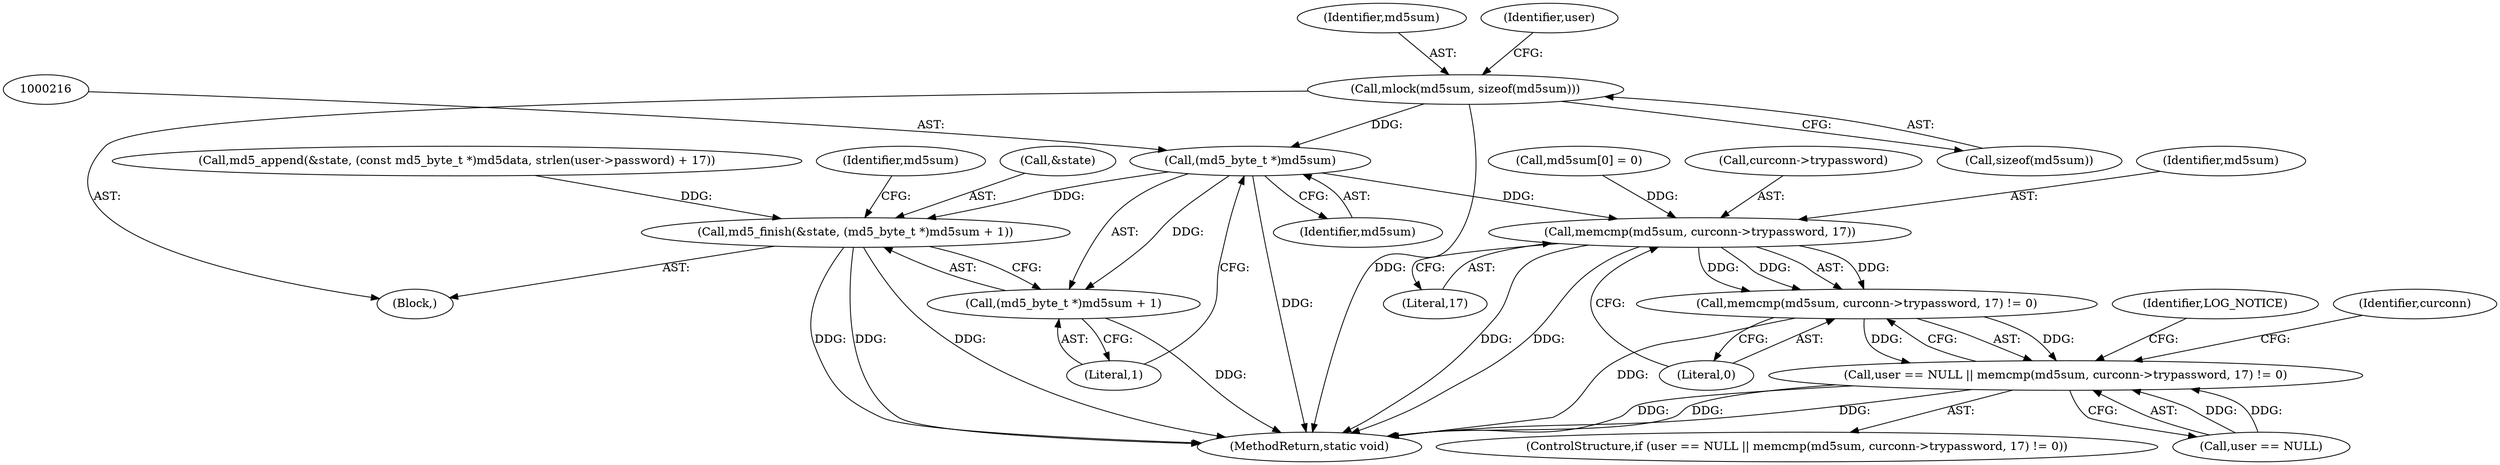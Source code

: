 digraph "0_MAC-Telnet_b69d11727d4f0f8cf719c79e3fb700f55ca03e9a_2@API" {
"1000151" [label="(Call,mlock(md5sum, sizeof(md5sum)))"];
"1000215" [label="(Call,(md5_byte_t *)md5sum)"];
"1000211" [label="(Call,md5_finish(&state, (md5_byte_t *)md5sum + 1))"];
"1000214" [label="(Call,(md5_byte_t *)md5sum + 1)"];
"1000268" [label="(Call,memcmp(md5sum, curconn->trypassword, 17))"];
"1000267" [label="(Call,memcmp(md5sum, curconn->trypassword, 17) != 0)"];
"1000263" [label="(Call,user == NULL || memcmp(md5sum, curconn->trypassword, 17) != 0)"];
"1000268" [label="(Call,memcmp(md5sum, curconn->trypassword, 17))"];
"1000274" [label="(Literal,0)"];
"1000277" [label="(Identifier,LOG_NOTICE)"];
"1000219" [label="(Call,md5sum[0] = 0)"];
"1000199" [label="(Call,md5_append(&state, (const md5_byte_t *)md5data, strlen(user->password) + 17))"];
"1000267" [label="(Call,memcmp(md5sum, curconn->trypassword, 17) != 0)"];
"1000145" [label="(Block,)"];
"1000221" [label="(Identifier,md5sum)"];
"1000151" [label="(Call,mlock(md5sum, sizeof(md5sum)))"];
"1000264" [label="(Call,user == NULL)"];
"1000270" [label="(Call,curconn->trypassword)"];
"1000693" [label="(MethodReturn,static void)"];
"1000212" [label="(Call,&state)"];
"1000262" [label="(ControlStructure,if (user == NULL || memcmp(md5sum, curconn->trypassword, 17) != 0))"];
"1000152" [label="(Identifier,md5sum)"];
"1000211" [label="(Call,md5_finish(&state, (md5_byte_t *)md5sum + 1))"];
"1000263" [label="(Call,user == NULL || memcmp(md5sum, curconn->trypassword, 17) != 0)"];
"1000269" [label="(Identifier,md5sum)"];
"1000294" [label="(Identifier,curconn)"];
"1000217" [label="(Identifier,md5sum)"];
"1000158" [label="(Identifier,user)"];
"1000273" [label="(Literal,17)"];
"1000218" [label="(Literal,1)"];
"1000214" [label="(Call,(md5_byte_t *)md5sum + 1)"];
"1000215" [label="(Call,(md5_byte_t *)md5sum)"];
"1000153" [label="(Call,sizeof(md5sum))"];
"1000151" -> "1000145"  [label="AST: "];
"1000151" -> "1000153"  [label="CFG: "];
"1000152" -> "1000151"  [label="AST: "];
"1000153" -> "1000151"  [label="AST: "];
"1000158" -> "1000151"  [label="CFG: "];
"1000151" -> "1000693"  [label="DDG: "];
"1000151" -> "1000215"  [label="DDG: "];
"1000215" -> "1000214"  [label="AST: "];
"1000215" -> "1000217"  [label="CFG: "];
"1000216" -> "1000215"  [label="AST: "];
"1000217" -> "1000215"  [label="AST: "];
"1000218" -> "1000215"  [label="CFG: "];
"1000215" -> "1000693"  [label="DDG: "];
"1000215" -> "1000211"  [label="DDG: "];
"1000215" -> "1000214"  [label="DDG: "];
"1000215" -> "1000268"  [label="DDG: "];
"1000211" -> "1000145"  [label="AST: "];
"1000211" -> "1000214"  [label="CFG: "];
"1000212" -> "1000211"  [label="AST: "];
"1000214" -> "1000211"  [label="AST: "];
"1000221" -> "1000211"  [label="CFG: "];
"1000211" -> "1000693"  [label="DDG: "];
"1000211" -> "1000693"  [label="DDG: "];
"1000211" -> "1000693"  [label="DDG: "];
"1000199" -> "1000211"  [label="DDG: "];
"1000214" -> "1000218"  [label="CFG: "];
"1000218" -> "1000214"  [label="AST: "];
"1000214" -> "1000693"  [label="DDG: "];
"1000268" -> "1000267"  [label="AST: "];
"1000268" -> "1000273"  [label="CFG: "];
"1000269" -> "1000268"  [label="AST: "];
"1000270" -> "1000268"  [label="AST: "];
"1000273" -> "1000268"  [label="AST: "];
"1000274" -> "1000268"  [label="CFG: "];
"1000268" -> "1000693"  [label="DDG: "];
"1000268" -> "1000693"  [label="DDG: "];
"1000268" -> "1000267"  [label="DDG: "];
"1000268" -> "1000267"  [label="DDG: "];
"1000268" -> "1000267"  [label="DDG: "];
"1000219" -> "1000268"  [label="DDG: "];
"1000267" -> "1000263"  [label="AST: "];
"1000267" -> "1000274"  [label="CFG: "];
"1000274" -> "1000267"  [label="AST: "];
"1000263" -> "1000267"  [label="CFG: "];
"1000267" -> "1000693"  [label="DDG: "];
"1000267" -> "1000263"  [label="DDG: "];
"1000267" -> "1000263"  [label="DDG: "];
"1000263" -> "1000262"  [label="AST: "];
"1000263" -> "1000264"  [label="CFG: "];
"1000264" -> "1000263"  [label="AST: "];
"1000277" -> "1000263"  [label="CFG: "];
"1000294" -> "1000263"  [label="CFG: "];
"1000263" -> "1000693"  [label="DDG: "];
"1000263" -> "1000693"  [label="DDG: "];
"1000263" -> "1000693"  [label="DDG: "];
"1000264" -> "1000263"  [label="DDG: "];
"1000264" -> "1000263"  [label="DDG: "];
}
